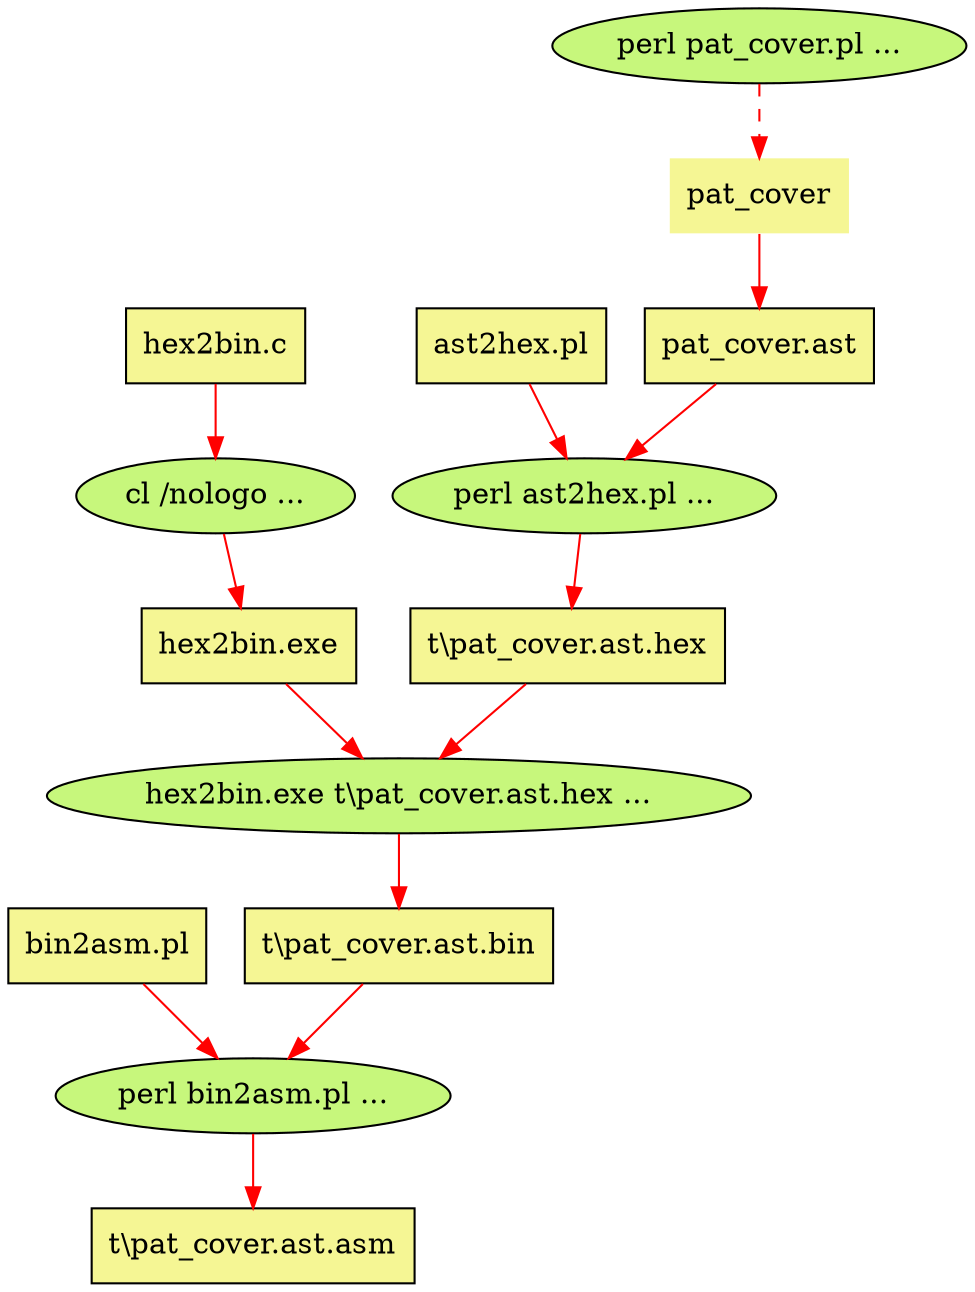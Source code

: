 digraph test {
	graph [ratio=auto];
	node [label="\N", fillcolor="#f5f694", shape=box, style=filled];
	edge [color=red];
	node1 [label="t\\pat_cover.ast.asm"];
	node2 [label="perl bin2asm.pl ...", fillcolor="#c7f77c", shape=ellipse];
	node3 [label="bin2asm.pl"];
	node4 [label="t\\pat_cover.ast.bin"];
	node5 [label="hex2bin.exe t\\pat_cover.ast.hex ...", fillcolor="#c7f77c", shape=ellipse];
	node6 [label="hex2bin.exe"];
	node7 [label="cl /nologo ...", fillcolor="#c7f77c", shape=ellipse];
	node8 [label="hex2bin.c"];
	node9 [label="t\\pat_cover.ast.hex"];
	node10 [label="perl ast2hex.pl ...", fillcolor="#c7f77c", shape=ellipse];
	node11 [label="ast2hex.pl"];
	node12 [label="pat_cover.ast"];
	pat_cover [label=pat_cover, shape=plaintext];
	node13 [label="perl pat_cover.pl ...", fillcolor="#c7f77c", shape=ellipse];
	node2 -> node1;
	node5 -> node4;
	node7 -> node6;
	node10 -> node9;
	node13 -> pat_cover [style=dashed];
	node11 -> node10;
	node3 -> node2;
	node8 -> node7;
	node6 -> node5;
	pat_cover -> node12;
	node12 -> node10;
	node4 -> node2;
	node9 -> node5;
}
